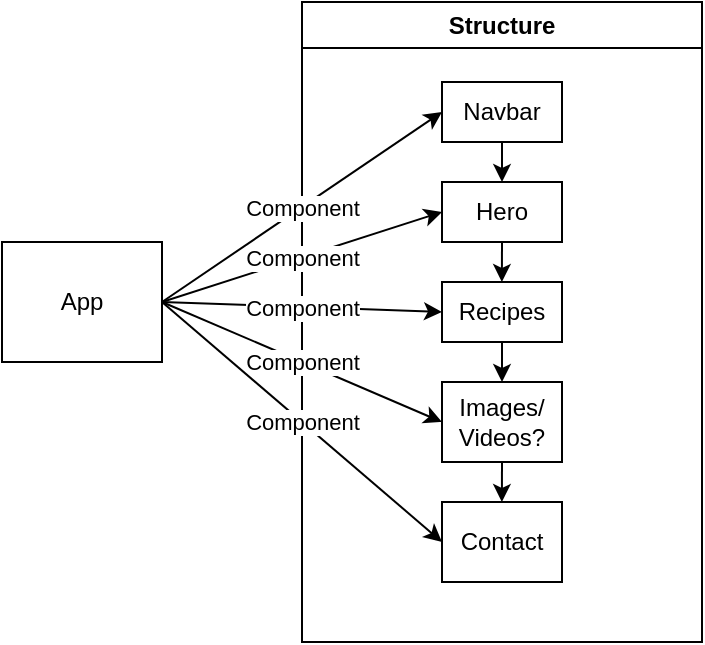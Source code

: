 <mxfile version="22.0.8" type="github">
  <diagram name="Page-1" id="RXTj_LJkgAL2YhaXDoyc">
    <mxGraphModel dx="533" dy="848" grid="1" gridSize="10" guides="1" tooltips="1" connect="1" arrows="1" fold="1" page="1" pageScale="1" pageWidth="1169" pageHeight="827" math="0" shadow="0">
      <root>
        <mxCell id="0" />
        <mxCell id="1" parent="0" />
        <mxCell id="3xqAiesTPMvwW2uzPzp6-1" value="App" style="rounded=0;labelBorderColor=none;labelBackgroundColor=none;fontColor=default;whiteSpace=wrap;html=1;align=center;" vertex="1" parent="1">
          <mxGeometry x="100" y="260" width="80" height="60" as="geometry" />
        </mxCell>
        <mxCell id="3xqAiesTPMvwW2uzPzp6-20" value="" style="group" vertex="1" connectable="0" parent="1">
          <mxGeometry x="250" y="140" width="200" height="320" as="geometry" />
        </mxCell>
        <mxCell id="3xqAiesTPMvwW2uzPzp6-13" value="Structure" style="swimlane;whiteSpace=wrap;html=1;container=0;" vertex="1" parent="3xqAiesTPMvwW2uzPzp6-20">
          <mxGeometry width="200" height="320" as="geometry">
            <mxRectangle x="250" y="150" width="90" height="30" as="alternateBounds" />
          </mxGeometry>
        </mxCell>
        <mxCell id="3xqAiesTPMvwW2uzPzp6-18" value="" style="group" vertex="1" connectable="0" parent="3xqAiesTPMvwW2uzPzp6-20">
          <mxGeometry x="70" y="30" width="60" height="250" as="geometry" />
        </mxCell>
        <mxCell id="3xqAiesTPMvwW2uzPzp6-21" style="edgeStyle=orthogonalEdgeStyle;rounded=0;orthogonalLoop=1;jettySize=auto;html=1;exitX=0.5;exitY=1;exitDx=0;exitDy=0;entryX=0.5;entryY=0;entryDx=0;entryDy=0;" edge="1" parent="3xqAiesTPMvwW2uzPzp6-18" source="3xqAiesTPMvwW2uzPzp6-7" target="3xqAiesTPMvwW2uzPzp6-8">
          <mxGeometry relative="1" as="geometry" />
        </mxCell>
        <mxCell id="3xqAiesTPMvwW2uzPzp6-7" value="Navbar" style="rounded=0;whiteSpace=wrap;html=1;" vertex="1" parent="3xqAiesTPMvwW2uzPzp6-18">
          <mxGeometry y="10" width="60" height="30" as="geometry" />
        </mxCell>
        <mxCell id="3xqAiesTPMvwW2uzPzp6-22" style="edgeStyle=orthogonalEdgeStyle;rounded=0;orthogonalLoop=1;jettySize=auto;html=1;exitX=0.5;exitY=1;exitDx=0;exitDy=0;" edge="1" parent="3xqAiesTPMvwW2uzPzp6-18" source="3xqAiesTPMvwW2uzPzp6-8">
          <mxGeometry relative="1" as="geometry">
            <mxPoint x="29.931" y="110" as="targetPoint" />
          </mxGeometry>
        </mxCell>
        <mxCell id="3xqAiesTPMvwW2uzPzp6-8" value="Hero" style="rounded=0;whiteSpace=wrap;html=1;" vertex="1" parent="3xqAiesTPMvwW2uzPzp6-18">
          <mxGeometry y="60" width="60" height="30" as="geometry" />
        </mxCell>
        <mxCell id="3xqAiesTPMvwW2uzPzp6-23" style="edgeStyle=orthogonalEdgeStyle;rounded=0;orthogonalLoop=1;jettySize=auto;html=1;exitX=0.5;exitY=1;exitDx=0;exitDy=0;entryX=0.5;entryY=0;entryDx=0;entryDy=0;" edge="1" parent="3xqAiesTPMvwW2uzPzp6-18" source="3xqAiesTPMvwW2uzPzp6-9" target="3xqAiesTPMvwW2uzPzp6-10">
          <mxGeometry relative="1" as="geometry" />
        </mxCell>
        <mxCell id="3xqAiesTPMvwW2uzPzp6-9" value="Recipes" style="rounded=0;whiteSpace=wrap;html=1;" vertex="1" parent="3xqAiesTPMvwW2uzPzp6-18">
          <mxGeometry y="110" width="60" height="30" as="geometry" />
        </mxCell>
        <mxCell id="3xqAiesTPMvwW2uzPzp6-24" style="edgeStyle=orthogonalEdgeStyle;rounded=0;orthogonalLoop=1;jettySize=auto;html=1;exitX=0.5;exitY=1;exitDx=0;exitDy=0;" edge="1" parent="3xqAiesTPMvwW2uzPzp6-18" source="3xqAiesTPMvwW2uzPzp6-10">
          <mxGeometry relative="1" as="geometry">
            <mxPoint x="29.931" y="220" as="targetPoint" />
          </mxGeometry>
        </mxCell>
        <mxCell id="3xqAiesTPMvwW2uzPzp6-10" value="Images/&lt;br&gt;Videos?" style="rounded=0;whiteSpace=wrap;html=1;" vertex="1" parent="3xqAiesTPMvwW2uzPzp6-18">
          <mxGeometry y="160" width="60" height="40" as="geometry" />
        </mxCell>
        <mxCell id="3xqAiesTPMvwW2uzPzp6-14" value="Contact" style="rounded=0;whiteSpace=wrap;html=1;" vertex="1" parent="3xqAiesTPMvwW2uzPzp6-18">
          <mxGeometry y="220" width="60" height="40" as="geometry" />
        </mxCell>
        <mxCell id="3xqAiesTPMvwW2uzPzp6-29" value="" style="endArrow=classic;html=1;rounded=0;exitX=1;exitY=0.5;exitDx=0;exitDy=0;entryX=0;entryY=0.5;entryDx=0;entryDy=0;" edge="1" parent="1" source="3xqAiesTPMvwW2uzPzp6-1" target="3xqAiesTPMvwW2uzPzp6-7">
          <mxGeometry relative="1" as="geometry">
            <mxPoint x="220" y="300" as="sourcePoint" />
            <mxPoint x="320" y="300" as="targetPoint" />
          </mxGeometry>
        </mxCell>
        <mxCell id="3xqAiesTPMvwW2uzPzp6-30" value="Component" style="edgeLabel;resizable=0;html=1;align=center;verticalAlign=middle;" connectable="0" vertex="1" parent="3xqAiesTPMvwW2uzPzp6-29">
          <mxGeometry relative="1" as="geometry" />
        </mxCell>
        <mxCell id="3xqAiesTPMvwW2uzPzp6-32" value="" style="endArrow=classic;html=1;rounded=0;entryX=0;entryY=0.5;entryDx=0;entryDy=0;exitX=1;exitY=0.5;exitDx=0;exitDy=0;" edge="1" parent="1" source="3xqAiesTPMvwW2uzPzp6-1" target="3xqAiesTPMvwW2uzPzp6-8">
          <mxGeometry relative="1" as="geometry">
            <mxPoint x="180" y="290" as="sourcePoint" />
            <mxPoint x="330" y="205" as="targetPoint" />
          </mxGeometry>
        </mxCell>
        <mxCell id="3xqAiesTPMvwW2uzPzp6-33" value="Component" style="edgeLabel;resizable=0;html=1;align=center;verticalAlign=middle;" connectable="0" vertex="1" parent="3xqAiesTPMvwW2uzPzp6-32">
          <mxGeometry relative="1" as="geometry" />
        </mxCell>
        <mxCell id="3xqAiesTPMvwW2uzPzp6-34" value="" style="endArrow=classic;html=1;rounded=0;entryX=0;entryY=0.5;entryDx=0;entryDy=0;exitX=1;exitY=0.5;exitDx=0;exitDy=0;" edge="1" parent="1" source="3xqAiesTPMvwW2uzPzp6-1" target="3xqAiesTPMvwW2uzPzp6-9">
          <mxGeometry relative="1" as="geometry">
            <mxPoint x="180" y="285" as="sourcePoint" />
            <mxPoint x="320" y="240" as="targetPoint" />
          </mxGeometry>
        </mxCell>
        <mxCell id="3xqAiesTPMvwW2uzPzp6-35" value="Component" style="edgeLabel;resizable=0;html=1;align=center;verticalAlign=middle;" connectable="0" vertex="1" parent="3xqAiesTPMvwW2uzPzp6-34">
          <mxGeometry relative="1" as="geometry" />
        </mxCell>
        <mxCell id="3xqAiesTPMvwW2uzPzp6-36" value="" style="endArrow=classic;html=1;rounded=0;entryX=0;entryY=0.5;entryDx=0;entryDy=0;exitX=1;exitY=0.5;exitDx=0;exitDy=0;" edge="1" parent="1" source="3xqAiesTPMvwW2uzPzp6-1" target="3xqAiesTPMvwW2uzPzp6-10">
          <mxGeometry relative="1" as="geometry">
            <mxPoint x="180" y="290" as="sourcePoint" />
            <mxPoint x="330" y="305" as="targetPoint" />
          </mxGeometry>
        </mxCell>
        <mxCell id="3xqAiesTPMvwW2uzPzp6-37" value="Component" style="edgeLabel;resizable=0;html=1;align=center;verticalAlign=middle;" connectable="0" vertex="1" parent="3xqAiesTPMvwW2uzPzp6-36">
          <mxGeometry relative="1" as="geometry" />
        </mxCell>
        <mxCell id="3xqAiesTPMvwW2uzPzp6-38" value="" style="endArrow=classic;html=1;rounded=0;entryX=0;entryY=0.5;entryDx=0;entryDy=0;exitX=1;exitY=0.5;exitDx=0;exitDy=0;" edge="1" parent="1" source="3xqAiesTPMvwW2uzPzp6-1" target="3xqAiesTPMvwW2uzPzp6-14">
          <mxGeometry relative="1" as="geometry">
            <mxPoint x="190" y="300" as="sourcePoint" />
            <mxPoint x="330" y="360" as="targetPoint" />
          </mxGeometry>
        </mxCell>
        <mxCell id="3xqAiesTPMvwW2uzPzp6-39" value="Component" style="edgeLabel;resizable=0;html=1;align=center;verticalAlign=middle;" connectable="0" vertex="1" parent="3xqAiesTPMvwW2uzPzp6-38">
          <mxGeometry relative="1" as="geometry" />
        </mxCell>
      </root>
    </mxGraphModel>
  </diagram>
</mxfile>

